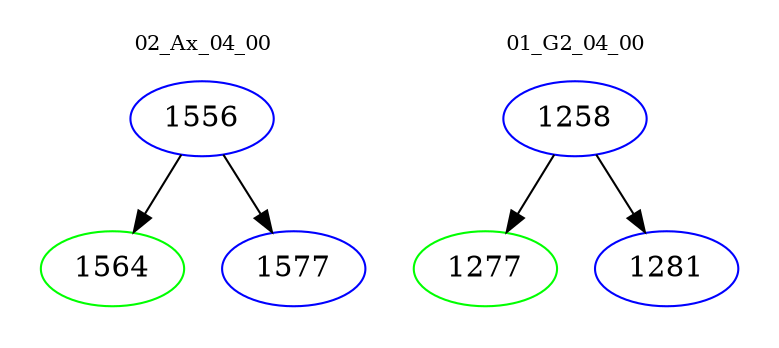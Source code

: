 digraph{
subgraph cluster_0 {
color = white
label = "02_Ax_04_00";
fontsize=10;
T0_1556 [label="1556", color="blue"]
T0_1556 -> T0_1564 [color="black"]
T0_1564 [label="1564", color="green"]
T0_1556 -> T0_1577 [color="black"]
T0_1577 [label="1577", color="blue"]
}
subgraph cluster_1 {
color = white
label = "01_G2_04_00";
fontsize=10;
T1_1258 [label="1258", color="blue"]
T1_1258 -> T1_1277 [color="black"]
T1_1277 [label="1277", color="green"]
T1_1258 -> T1_1281 [color="black"]
T1_1281 [label="1281", color="blue"]
}
}
